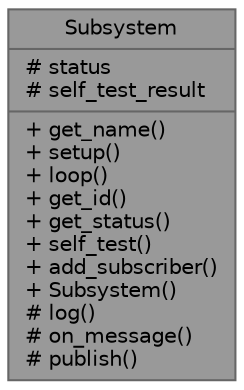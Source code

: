 digraph "Subsystem"
{
 // LATEX_PDF_SIZE
  bgcolor="transparent";
  edge [fontname=Helvetica,fontsize=10,labelfontname=Helvetica,labelfontsize=10];
  node [fontname=Helvetica,fontsize=10,shape=box,height=0.2,width=0.4];
  Node1 [shape=record,label="{Subsystem\n|# status\l# self_test_result\l|+ get_name()\l+ setup()\l+ loop()\l+ get_id()\l+ get_status()\l+ self_test()\l+ add_subscriber()\l+ Subsystem()\l# log()\l# on_message()\l# publish()\l}",height=0.2,width=0.4,color="gray40", fillcolor="grey60", style="filled", fontcolor="black",tooltip=" "];
}
